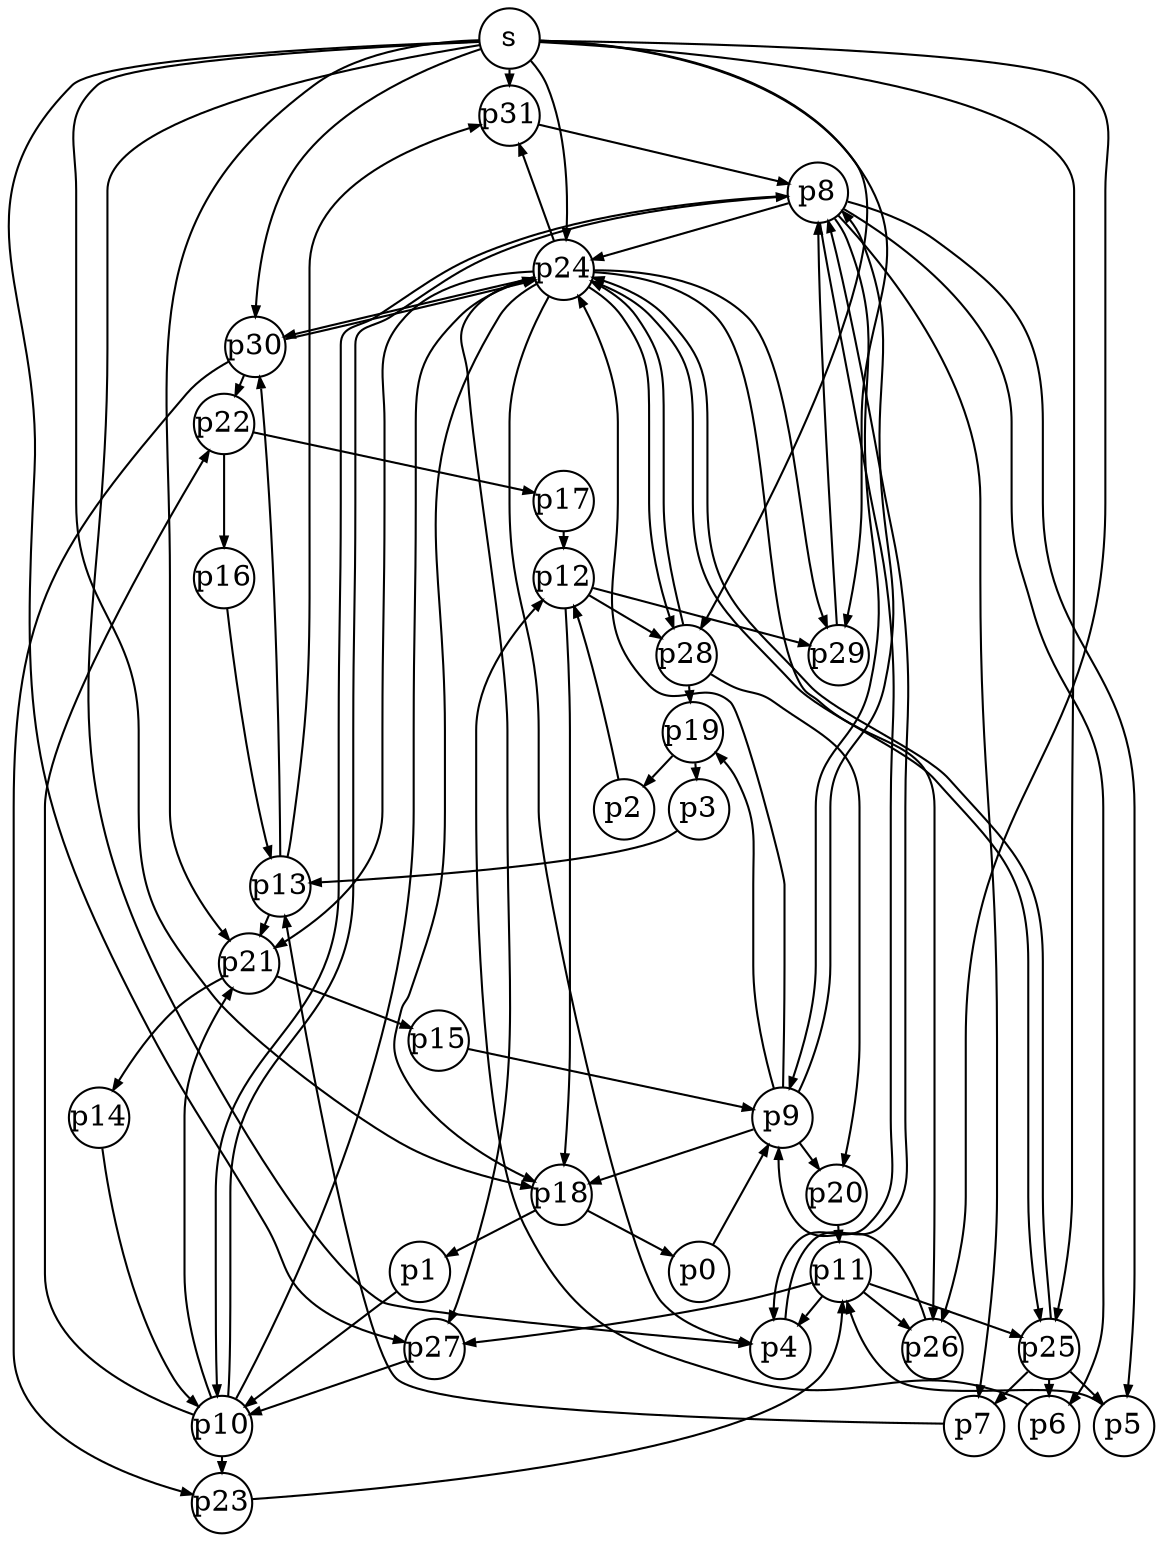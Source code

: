 digraph P {
    node [shape=circle,fixedsize=1,width=0.4,height=0.4];
	edge [arrowsize=0.5];
	nodesep=0.1;
	ranksep=0.1;
	s -> p31;
	s -> p30;
	s -> p29;
	s -> p28;
	s -> p27;
	s -> p26;
	s -> p25;
	s -> p24;
	s -> p21;
	s -> p18;
	s -> p4;
	p31 -> p8;
	p30 -> p24;
	p30 -> p23;
	p30 -> p22;
	p29 -> p8;
	p28 -> p24;
	p28 -> p20;
	p28 -> p19;
	p27 -> p10;
	p26 -> p9;
	p25 -> p24;
	p25 -> p7;
	p25 -> p6;
	p25 -> p5;
	p24 -> p31;
	p24 -> p30;
	p24 -> p29;
	p24 -> p28;
	p24 -> p27;
	p24 -> p26;
	p24 -> p25;
	p24 -> p21;
	p24 -> p18;
	p24 -> p4;
	p23 -> p11;
	p22 -> p17;
	p22 -> p16;
	p21 -> p15;
	p21 -> p14;
	p20 -> p11;
	p19 -> p3;
	p19 -> p2;
	p18 -> p1;
	p18 -> p0;
	p17 -> p12;
	p16 -> p13;
	p15 -> p9;
	p14 -> p10;
	p13 -> p31;
	p13 -> p30;
	p13 -> p21;
	p12 -> p29;
	p12 -> p28;
	p12 -> p18;
	p11 -> p27;
	p11 -> p26;
	p11 -> p25;
	p11 -> p4;
	p10 -> p24;
	p10 -> p23;
	p10 -> p22;
	p10 -> p21;
	p10 -> p8;
	p9 -> p24;
	p9 -> p20;
	p9 -> p19;
	p9 -> p18;
	p9 -> p8;
	p8 -> p24;
	p8 -> p10;
	p8 -> p9;
	p8 -> p7;
	p8 -> p6;
	p8 -> p5;
	p8 -> p4;
	p7 -> p13;
	p6 -> p12;
	p5 -> p11;
	p4 -> p8;
	p3 -> p13;
	p2 -> p12;
	p1 -> p10;
	p0 -> p9;
}
